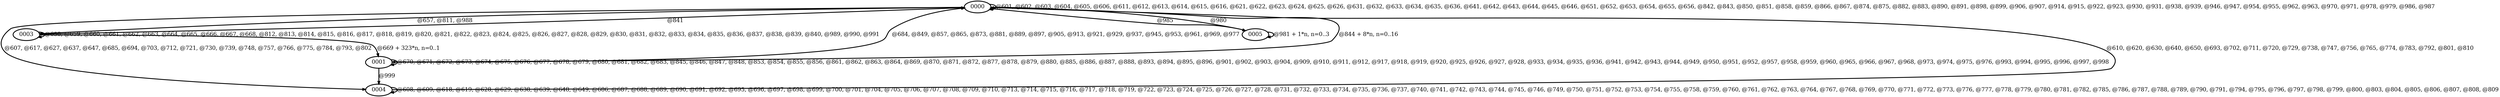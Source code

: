 digraph G {
        node [style=rounded, penwidth=3, fontsize=20, shape=oval];
        "0000" -> "0000" [label="@601, @602, @603, @604, @605, @606, @611, @612, @613, @614, @615, @616, @621, @622, @623, @624, @625, @626, @631, @632, @633, @634, @635, @636, @641, @642, @643, @644, @645, @646, @651, @652, @653, @654, @655, @656, @842, @843, @850, @851, @858, @859, @866, @867, @874, @875, @882, @883, @890, @891, @898, @899, @906, @907, @914, @915, @922, @923, @930, @931, @938, @939, @946, @947, @954, @955, @962, @963, @970, @971, @978, @979, @986, @987", color=black,arrowsize=1,style=bold,penwidth=3,fontsize=20];
"0000" -> "0004" [label="@607, @617, @627, @637, @647, @685, @694, @703, @712, @721, @730, @739, @748, @757, @766, @775, @784, @793, @802", color=black,arrowsize=1,style=bold,penwidth=3,fontsize=20];
"0004" -> "0004" [label="@608, @609, @618, @619, @628, @629, @638, @639, @648, @649, @686, @687, @688, @689, @690, @691, @692, @695, @696, @697, @698, @699, @700, @701, @704, @705, @706, @707, @708, @709, @710, @713, @714, @715, @716, @717, @718, @719, @722, @723, @724, @725, @726, @727, @728, @731, @732, @733, @734, @735, @736, @737, @740, @741, @742, @743, @744, @745, @746, @749, @750, @751, @752, @753, @754, @755, @758, @759, @760, @761, @762, @763, @764, @767, @768, @769, @770, @771, @772, @773, @776, @777, @778, @779, @780, @781, @782, @785, @786, @787, @788, @789, @790, @791, @794, @795, @796, @797, @798, @799, @800, @803, @804, @805, @806, @807, @808, @809", color=black,arrowsize=1,style=bold,penwidth=3,fontsize=20];
"0004" -> "0000" [label="@610, @620, @630, @640, @650, @693, @702, @711, @720, @729, @738, @747, @756, @765, @774, @783, @792, @801, @810", color=black,arrowsize=1,style=bold,penwidth=3,fontsize=20];
"0000" -> "0003" [label="@657, @811, @988", color=black,arrowsize=1,style=bold,penwidth=3,fontsize=20];
"0003" -> "0003" [label="@658, @659, @660, @661, @662, @663, @664, @665, @666, @667, @668, @812, @813, @814, @815, @816, @817, @818, @819, @820, @821, @822, @823, @824, @825, @826, @827, @828, @829, @830, @831, @832, @833, @834, @835, @836, @837, @838, @839, @840, @989, @990, @991", color=black,arrowsize=1,style=bold,penwidth=3,fontsize=20];
"0003" -> "0001" [label="@669 + 323*n, n=0..1", color=black,arrowsize=1,style=bold,penwidth=3,fontsize=20];
"0001" -> "0001" [label="@670, @671, @672, @673, @674, @675, @676, @677, @678, @679, @680, @681, @682, @683, @845, @846, @847, @848, @853, @854, @855, @856, @861, @862, @863, @864, @869, @870, @871, @872, @877, @878, @879, @880, @885, @886, @887, @888, @893, @894, @895, @896, @901, @902, @903, @904, @909, @910, @911, @912, @917, @918, @919, @920, @925, @926, @927, @928, @933, @934, @935, @936, @941, @942, @943, @944, @949, @950, @951, @952, @957, @958, @959, @960, @965, @966, @967, @968, @973, @974, @975, @976, @993, @994, @995, @996, @997, @998", color=black,arrowsize=1,style=bold,penwidth=3,fontsize=20];
"0001" -> "0000" [label="@684, @849, @857, @865, @873, @881, @889, @897, @905, @913, @921, @929, @937, @945, @953, @961, @969, @977", color=black,arrowsize=1,style=bold,penwidth=3,fontsize=20];
"0003" -> "0000" [label="@841", color=black,arrowsize=1,style=bold,penwidth=3,fontsize=20];
"0000" -> "0001" [label="@844 + 8*n, n=0..16", color=black,arrowsize=1,style=bold,penwidth=3,fontsize=20];
"0000" -> "0005" [label="@980", color=black,arrowsize=1,style=bold,penwidth=3,fontsize=20];
"0005" -> "0005" [label="@981 + 1*n, n=0..3", color=black,arrowsize=1,style=bold,penwidth=3,fontsize=20];
"0005" -> "0000" [label="@985", color=black,arrowsize=1,style=bold,penwidth=3,fontsize=20];
"0001" -> "0004" [label="@999", color=black,arrowsize=1,style=bold,penwidth=3,fontsize=20];
}
